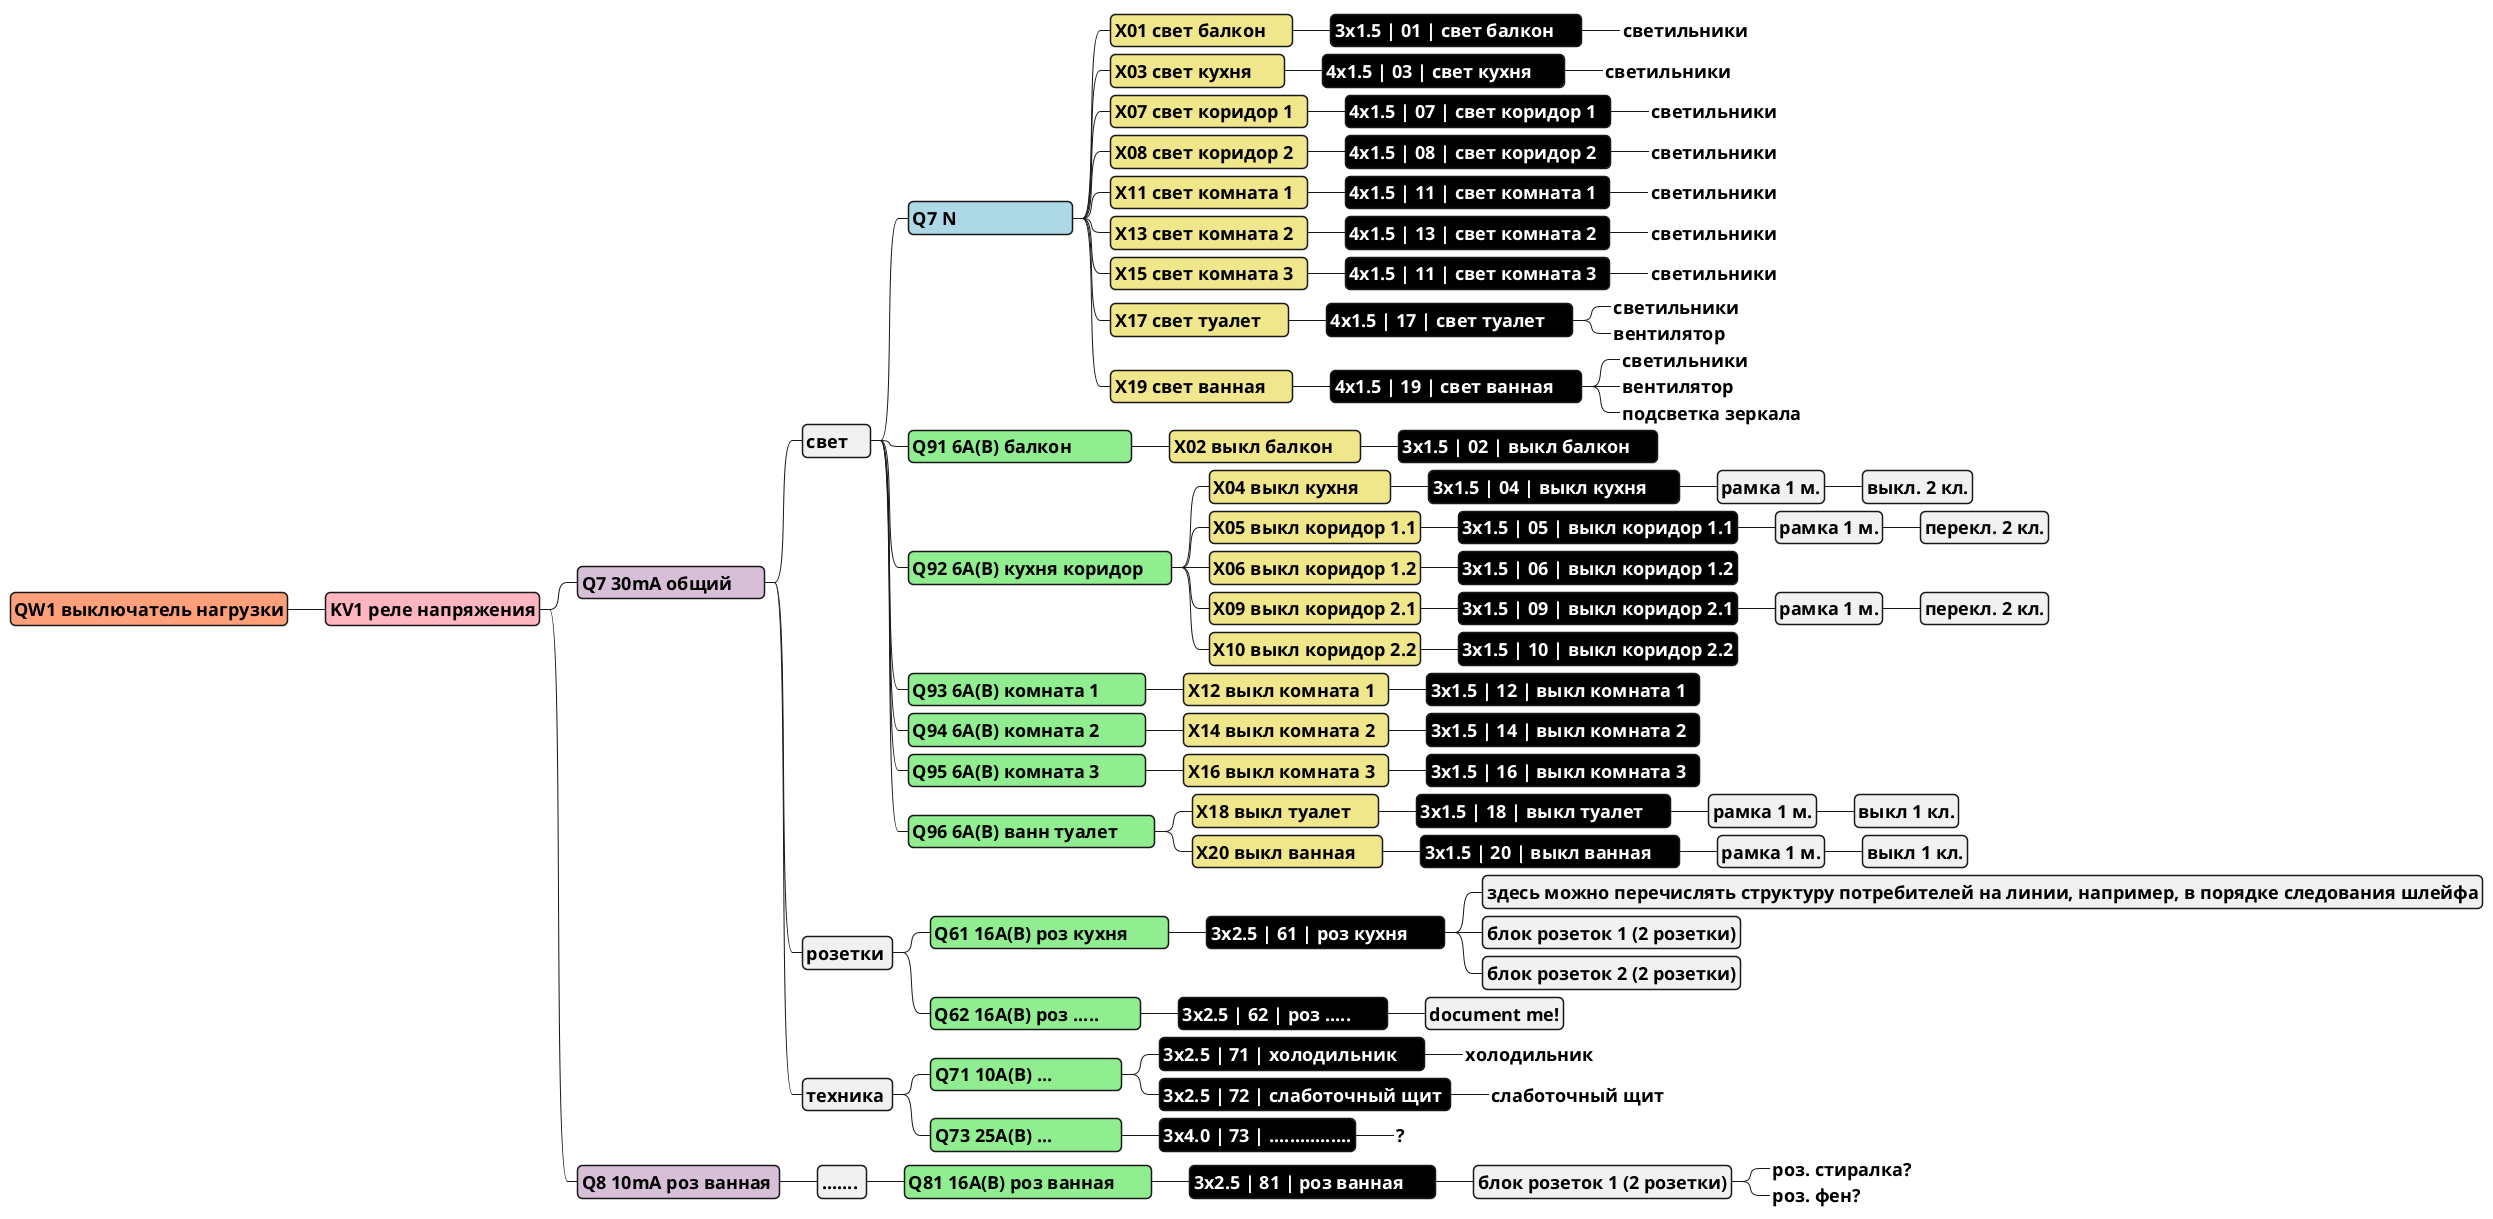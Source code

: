 @startmindmap

<style>
legend {
  BackgroundColor #FFEFE0
}
node {
  FontStyle Bold
  FontSize 18
  FontName "Jetbrains Mono"
  Padding 4
  Margin 4
  RoundCorner 10
}

'Neutral
.N {
  BackgroundColor #lightblue
}

'Switch disconnector
.SD {
  BackgroundColor #lightsalmon
}
'Voltage relay
.VR {
  BackgroundColor #LightPink
}
'Installation contactors
.IC {
  BackgroundColor #NavajoWhite
}
'Latching relays
.LR {
  BackgroundColor #NavajoWhite
}
.RCCB {
  BackgroundColor #thistle
}
.CB {
  BackgroundColor lightgreen
}
'Terminal
.T {
  BackgroundColor #lightyellow
}
'Terminal
.T1 {
  BackgroundColor #khaki
}
.T_IN {
  BackgroundColor #Wheat
}
'Wall outlet block
.W {
  BackgroundColor #gainsboro
}
'Wall outlet
.W {
  BackgroundColor #white
}
'Light group
.L {
}
'Consumer
.C {
  BackgroundColor #lightgray
}
.VVG {
  BackgroundColor #black
  FontColor #white
}
</style>

* QW1 выключатель нагрузки<<SD>>
  * KV1 реле напряжения<<VR>>

    * Q7 30mA общий      <<RCCB>>
      * свет    <<>>
        * Q7 N                        <<N>>
          * X01 свет балкон     <<T1>>
            * 3x1.5 | 01 | свет балкон     <<VVG>>
              *_ светильники            <<L>>
          * X03 свет кухня      <<T1>>
            * 4x1.5 | 03 | свет кухня      <<VVG>>
              *_ светильники            <<L>>
          * X07 свет коридор 1  <<T1>>
            * 4x1.5 | 07 | свет коридор 1  <<VVG>>
              *_ светильники            <<L>>
          * X08 свет коридор 2  <<T1>>
            * 4x1.5 | 08 | свет коридор 2  <<VVG>>
              *_ светильники            <<L>>
          * X11 свет комната 1  <<T1>>
            * 4x1.5 | 11 | свет комната 1  <<VVG>>
              *_ светильники            <<L>>
          * X13 свет комната 2  <<T1>>
            * 4x1.5 | 13 | свет комната 2  <<VVG>>
              *_ светильники            <<W>>
          * X15 свет комната 3  <<T1>>
            * 4x1.5 | 11 | свет комната 3  <<VVG>>
              *_ светильники            <<L>>
          * X17 свет туалет     <<T1>>
            * 4x1.5 | 17 | свет туалет     <<VVG>>
              *_ светильники            <<L>>
              *_ вентилятор             <<L>>
          * X19 свет ванная     <<T1>>
            * 4x1.5 | 19 | свет ванная     <<VVG>>
              *_ светильники            <<L>>
              *_ вентилятор             <<L>>
              *_ подсветка зеркала      <<L>>

        * Q91 6A(B) балкон            <<CB>>
          * X02 выкл балкон     <<T1>>
            * 3x1.5 | 02 | выкл балкон     <<VVG>>

        * Q92 6A(B) кухня коридор     <<CB>>
          * X04 выкл кухня      <<T1>>
            * 3x1.5 | 04 | выкл кухня      <<VVG>>
              * рамка 1 м.
                * выкл. 2 кл.
          * X05 выкл коридор 1.1<<T1>>
            * 3x1.5 | 05 | выкл коридор 1.1<<VVG>>
              * рамка 1 м.
                * перекл. 2 кл.
          * X06 выкл коридор 1.2<<T1>>
            * 3x1.5 | 06 | выкл коридор 1.2<<VVG>>
          * X09 выкл коридор 2.1<<T1>>
            * 3x1.5 | 09 | выкл коридор 2.1<<VVG>>
              * рамка 1 м.
                * перекл. 2 кл.
          * X10 выкл коридор 2.2<<T1>>
            * 3x1.5 | 10 | выкл коридор 2.2<<VVG>>

        * Q93 6A(B) комната 1         <<CB>>
          * X12 выкл комната 1  <<T1>>
            * 3x1.5 | 12 | выкл комната 1  <<VVG>>

        * Q94 6A(B) комната 2         <<CB>>
          * X14 выкл комната 2  <<T1>>
            * 3x1.5 | 14 | выкл комната 2  <<VVG>>

        * Q95 6A(B) комната 3         <<CB>>
          * X16 выкл комната 3  <<T1>>
            * 3x1.5 | 16 | выкл комната 3  <<VVG>>

        * Q96 6A(B) ванн туалет       <<CB>>
          * X18 выкл туалет     <<T1>>
            * 3x1.5 | 18 | выкл туалет     <<VVG>>
              * рамка 1 м.
                * выкл 1 кл.
          * X20 выкл ванная     <<T1>>
            * 3x1.5 | 20 | выкл ванная     <<VVG>>
              * рамка 1 м.
                * выкл 1 кл.

      * розетки <<>>

        * Q61 16A(B) роз кухня        <<CB>>
          * 3x2.5 | 61 | роз кухня       <<VVG>>
            * здесь можно перечислять структуру потребителей на линии, например, в порядке следования шлейфа
            * блок розеток 1 (2 розетки)<<WB>>
            * блок розеток 2 (2 розетки)<<WB>>

        * Q62 16A(B) роз .....        <<CB>>
          * 3x2.5 | 62 | роз .....       <<VVG>>
            * document me!

      * техника <<>>

        * Q71 10A(B) ...              <<CB>>
          * 3x2.5 | 71 | холодильник     <<VVG>>
            *_ холодильник
          * 3x2.5 | 72 | слаботочный щит <<VVG>>
            *_ слаботочный щит
        * Q73 25A(B) ...              <<CB>>
          * 3x4.0 | 73 | ................<<VVG>>
            *_ ?
    * Q8 10mA роз ванная <<RCCB>>
      * ....... <<>>
        * Q81 16A(B) роз ванная       <<CB>>
          * 3x2.5 | 81 | роз ванная      <<VVG>>
            * блок розеток 1 (2 розетки)<<WB>>
              *_ роз. стиралка?
              *_ роз. фен?

@endmindmap
